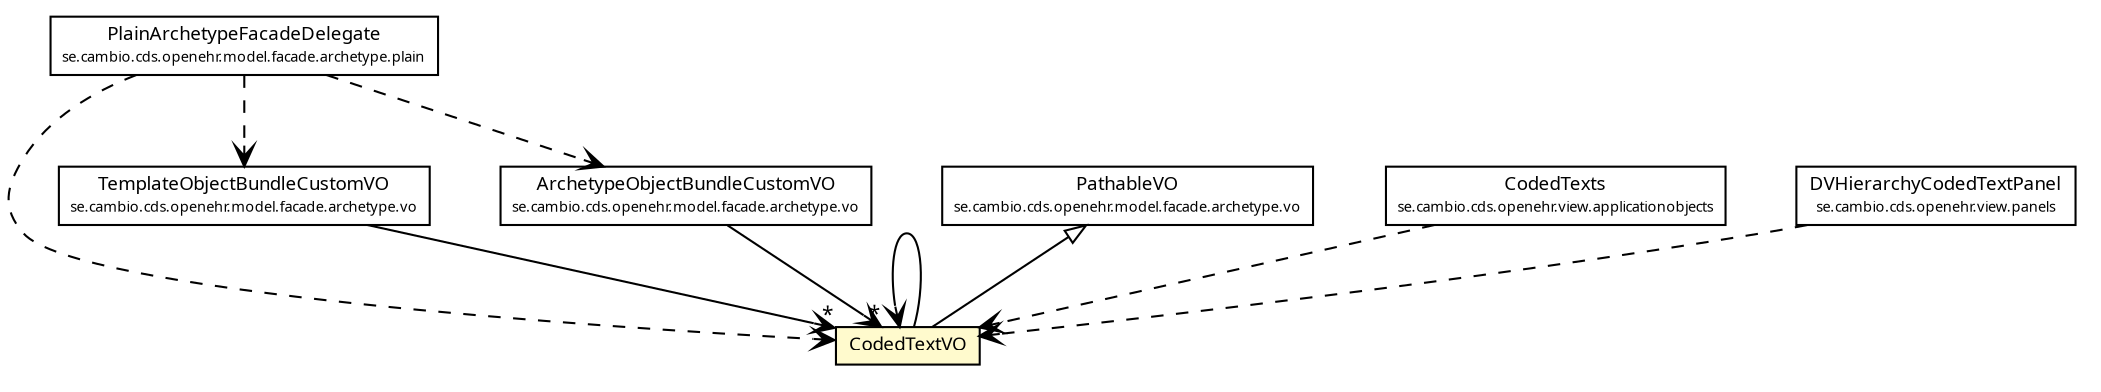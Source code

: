 #!/usr/local/bin/dot
#
# Class diagram 
# Generated by UMLGraph version R5_6 (http://www.umlgraph.org/)
#

digraph G {
	edge [fontname="Trebuchet MS",fontsize=10,labelfontname="Trebuchet MS",labelfontsize=10];
	node [fontname="Trebuchet MS",fontsize=10,shape=plaintext];
	nodesep=0.25;
	ranksep=0.5;
	// se.cambio.cds.openehr.model.codedtext.vo.CodedTextVO
	c112540 [label=<<table title="se.cambio.cds.openehr.model.codedtext.vo.CodedTextVO" border="0" cellborder="1" cellspacing="0" cellpadding="2" port="p" bgcolor="lemonChiffon" href="./CodedTextVO.html">
		<tr><td><table border="0" cellspacing="0" cellpadding="1">
<tr><td align="center" balign="center"><font face="Trebuchet MS"> CodedTextVO </font></td></tr>
		</table></td></tr>
		</table>>, URL="./CodedTextVO.html", fontname="Trebuchet MS", fontcolor="black", fontsize=9.0];
	// se.cambio.cds.openehr.model.facade.archetype.plain.PlainArchetypeFacadeDelegate
	c112543 [label=<<table title="se.cambio.cds.openehr.model.facade.archetype.plain.PlainArchetypeFacadeDelegate" border="0" cellborder="1" cellspacing="0" cellpadding="2" port="p" href="../../facade/archetype/plain/PlainArchetypeFacadeDelegate.html">
		<tr><td><table border="0" cellspacing="0" cellpadding="1">
<tr><td align="center" balign="center"><font face="Trebuchet MS"> PlainArchetypeFacadeDelegate </font></td></tr>
<tr><td align="center" balign="center"><font face="Trebuchet MS" point-size="7.0"> se.cambio.cds.openehr.model.facade.archetype.plain </font></td></tr>
		</table></td></tr>
		</table>>, URL="../../facade/archetype/plain/PlainArchetypeFacadeDelegate.html", fontname="Trebuchet MS", fontcolor="black", fontsize=9.0];
	// se.cambio.cds.openehr.model.facade.archetype.vo.TemplateObjectBundleCustomVO
	c112544 [label=<<table title="se.cambio.cds.openehr.model.facade.archetype.vo.TemplateObjectBundleCustomVO" border="0" cellborder="1" cellspacing="0" cellpadding="2" port="p" href="../../facade/archetype/vo/TemplateObjectBundleCustomVO.html">
		<tr><td><table border="0" cellspacing="0" cellpadding="1">
<tr><td align="center" balign="center"><font face="Trebuchet MS"> TemplateObjectBundleCustomVO </font></td></tr>
<tr><td align="center" balign="center"><font face="Trebuchet MS" point-size="7.0"> se.cambio.cds.openehr.model.facade.archetype.vo </font></td></tr>
		</table></td></tr>
		</table>>, URL="../../facade/archetype/vo/TemplateObjectBundleCustomVO.html", fontname="Trebuchet MS", fontcolor="black", fontsize=9.0];
	// se.cambio.cds.openehr.model.facade.archetype.vo.PathableVO
	c112545 [label=<<table title="se.cambio.cds.openehr.model.facade.archetype.vo.PathableVO" border="0" cellborder="1" cellspacing="0" cellpadding="2" port="p" href="../../facade/archetype/vo/PathableVO.html">
		<tr><td><table border="0" cellspacing="0" cellpadding="1">
<tr><td align="center" balign="center"><font face="Trebuchet MS"> PathableVO </font></td></tr>
<tr><td align="center" balign="center"><font face="Trebuchet MS" point-size="7.0"> se.cambio.cds.openehr.model.facade.archetype.vo </font></td></tr>
		</table></td></tr>
		</table>>, URL="../../facade/archetype/vo/PathableVO.html", fontname="Trebuchet MS", fontcolor="black", fontsize=9.0];
	// se.cambio.cds.openehr.model.facade.archetype.vo.ArchetypeObjectBundleCustomVO
	c112546 [label=<<table title="se.cambio.cds.openehr.model.facade.archetype.vo.ArchetypeObjectBundleCustomVO" border="0" cellborder="1" cellspacing="0" cellpadding="2" port="p" href="../../facade/archetype/vo/ArchetypeObjectBundleCustomVO.html">
		<tr><td><table border="0" cellspacing="0" cellpadding="1">
<tr><td align="center" balign="center"><font face="Trebuchet MS"> ArchetypeObjectBundleCustomVO </font></td></tr>
<tr><td align="center" balign="center"><font face="Trebuchet MS" point-size="7.0"> se.cambio.cds.openehr.model.facade.archetype.vo </font></td></tr>
		</table></td></tr>
		</table>>, URL="../../facade/archetype/vo/ArchetypeObjectBundleCustomVO.html", fontname="Trebuchet MS", fontcolor="black", fontsize=9.0];
	// se.cambio.cds.openehr.view.applicationobjects.CodedTexts
	c112569 [label=<<table title="se.cambio.cds.openehr.view.applicationobjects.CodedTexts" border="0" cellborder="1" cellspacing="0" cellpadding="2" port="p" href="../../../view/applicationobjects/CodedTexts.html">
		<tr><td><table border="0" cellspacing="0" cellpadding="1">
<tr><td align="center" balign="center"><font face="Trebuchet MS"> CodedTexts </font></td></tr>
<tr><td align="center" balign="center"><font face="Trebuchet MS" point-size="7.0"> se.cambio.cds.openehr.view.applicationobjects </font></td></tr>
		</table></td></tr>
		</table>>, URL="../../../view/applicationobjects/CodedTexts.html", fontname="Trebuchet MS", fontcolor="black", fontsize=9.0];
	// se.cambio.cds.openehr.view.panels.DVHierarchyCodedTextPanel
	c112605 [label=<<table title="se.cambio.cds.openehr.view.panels.DVHierarchyCodedTextPanel" border="0" cellborder="1" cellspacing="0" cellpadding="2" port="p" href="../../../view/panels/DVHierarchyCodedTextPanel.html">
		<tr><td><table border="0" cellspacing="0" cellpadding="1">
<tr><td align="center" balign="center"><font face="Trebuchet MS"> DVHierarchyCodedTextPanel </font></td></tr>
<tr><td align="center" balign="center"><font face="Trebuchet MS" point-size="7.0"> se.cambio.cds.openehr.view.panels </font></td></tr>
		</table></td></tr>
		</table>>, URL="../../../view/panels/DVHierarchyCodedTextPanel.html", fontname="Trebuchet MS", fontcolor="black", fontsize=9.0];
	//se.cambio.cds.openehr.model.codedtext.vo.CodedTextVO extends se.cambio.cds.openehr.model.facade.archetype.vo.PathableVO
	c112545:p -> c112540:p [dir=back,arrowtail=empty];
	// se.cambio.cds.openehr.model.codedtext.vo.CodedTextVO NAVASSOC se.cambio.cds.openehr.model.codedtext.vo.CodedTextVO
	c112540:p -> c112540:p [taillabel="", label="", headlabel="", fontname="Trebuchet MS", fontcolor="black", fontsize=10.0, color="black", arrowhead=open];
	// se.cambio.cds.openehr.model.facade.archetype.vo.TemplateObjectBundleCustomVO NAVASSOC se.cambio.cds.openehr.model.codedtext.vo.CodedTextVO
	c112544:p -> c112540:p [taillabel="", label="", headlabel="*", fontname="Trebuchet MS", fontcolor="black", fontsize=10.0, color="black", arrowhead=open];
	// se.cambio.cds.openehr.model.facade.archetype.vo.ArchetypeObjectBundleCustomVO NAVASSOC se.cambio.cds.openehr.model.codedtext.vo.CodedTextVO
	c112546:p -> c112540:p [taillabel="", label="", headlabel="*", fontname="Trebuchet MS", fontcolor="black", fontsize=10.0, color="black", arrowhead=open];
	// se.cambio.cds.openehr.model.facade.archetype.plain.PlainArchetypeFacadeDelegate DEPEND se.cambio.cds.openehr.model.codedtext.vo.CodedTextVO
	c112543:p -> c112540:p [taillabel="", label="", headlabel="", fontname="Trebuchet MS", fontcolor="black", fontsize=10.0, color="black", arrowhead=open, style=dashed];
	// se.cambio.cds.openehr.model.facade.archetype.plain.PlainArchetypeFacadeDelegate DEPEND se.cambio.cds.openehr.model.facade.archetype.vo.ArchetypeObjectBundleCustomVO
	c112543:p -> c112546:p [taillabel="", label="", headlabel="", fontname="Trebuchet MS", fontcolor="black", fontsize=10.0, color="black", arrowhead=open, style=dashed];
	// se.cambio.cds.openehr.model.facade.archetype.plain.PlainArchetypeFacadeDelegate DEPEND se.cambio.cds.openehr.model.facade.archetype.vo.TemplateObjectBundleCustomVO
	c112543:p -> c112544:p [taillabel="", label="", headlabel="", fontname="Trebuchet MS", fontcolor="black", fontsize=10.0, color="black", arrowhead=open, style=dashed];
	// se.cambio.cds.openehr.view.applicationobjects.CodedTexts DEPEND se.cambio.cds.openehr.model.codedtext.vo.CodedTextVO
	c112569:p -> c112540:p [taillabel="", label="", headlabel="", fontname="Trebuchet MS", fontcolor="black", fontsize=10.0, color="black", arrowhead=open, style=dashed];
	// se.cambio.cds.openehr.view.panels.DVHierarchyCodedTextPanel DEPEND se.cambio.cds.openehr.model.codedtext.vo.CodedTextVO
	c112605:p -> c112540:p [taillabel="", label="", headlabel="", fontname="Trebuchet MS", fontcolor="black", fontsize=10.0, color="black", arrowhead=open, style=dashed];
}

